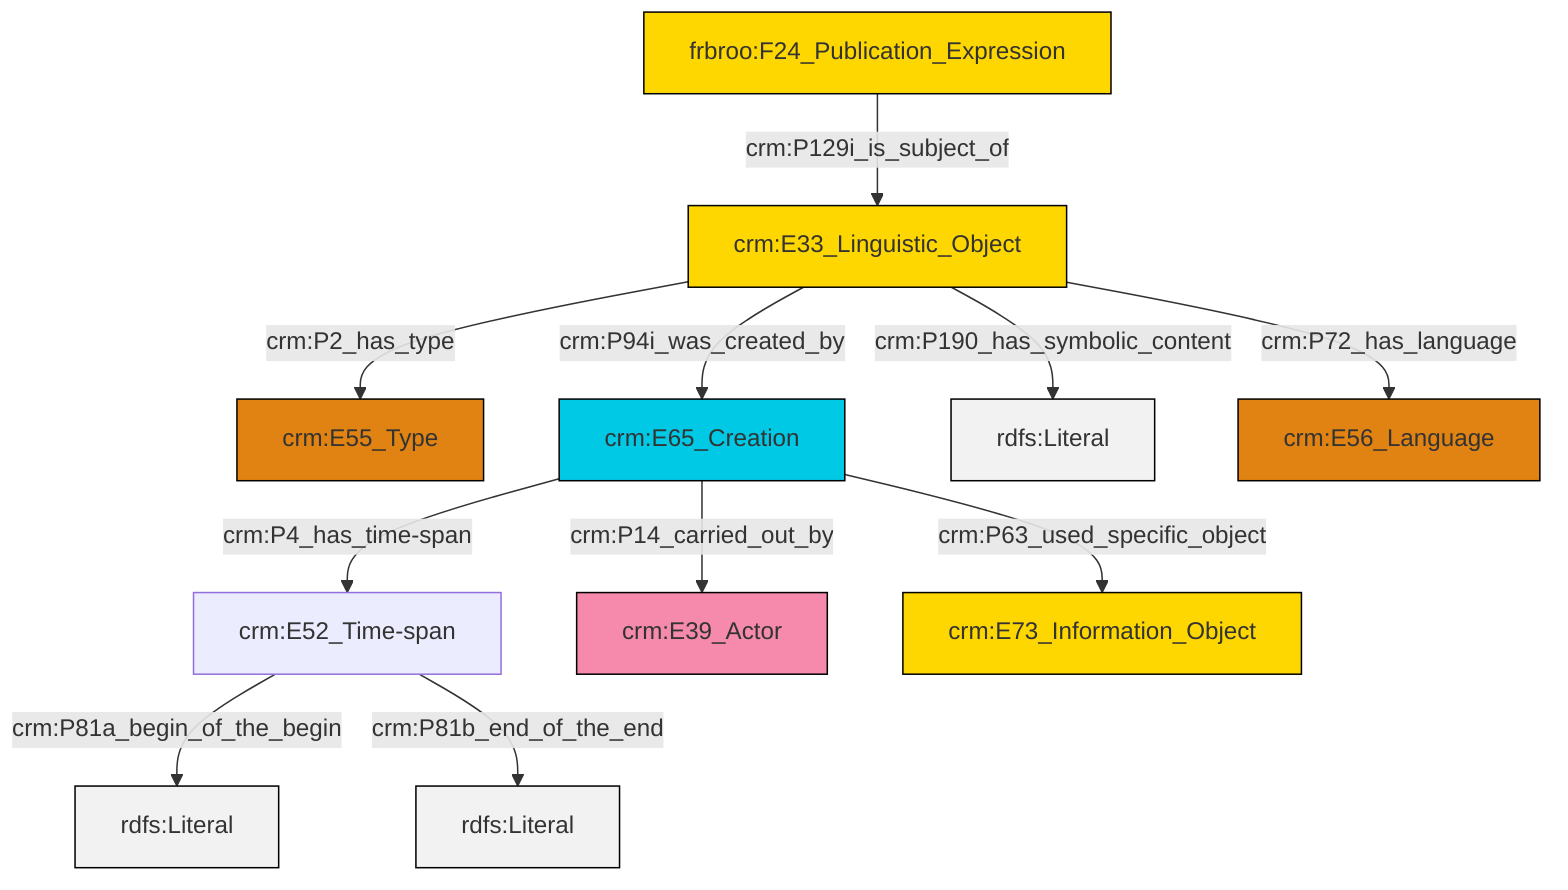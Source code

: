 graph TD
classDef Literal fill:#f2f2f2,stroke:#000000;
classDef CRM_Entity fill:#FFFFFF,stroke:#000000;
classDef Temporal_Entity fill:#00C9E6, stroke:#000000;
classDef Type fill:#E18312, stroke:#000000;
classDef Time-Span fill:#2C9C91, stroke:#000000;
classDef Appellation fill:#FFEB7F, stroke:#000000;
classDef Place fill:#008836, stroke:#000000;
classDef Persistent_Item fill:#B266B2, stroke:#000000;
classDef Conceptual_Object fill:#FFD700, stroke:#000000;
classDef Physical_Thing fill:#D2B48C, stroke:#000000;
classDef Actor fill:#f58aad, stroke:#000000;
classDef PC_Classes fill:#4ce600, stroke:#000000;
classDef Multi fill:#cccccc,stroke:#000000;

0["frbroo:F24_Publication_Expression"]:::Conceptual_Object -->|crm:P129i_is_subject_of| 1["crm:E33_Linguistic_Object"]:::Conceptual_Object
3["crm:E52_Time-span"]:::Default -->|crm:P81a_begin_of_the_begin| 4[rdfs:Literal]:::Literal
1["crm:E33_Linguistic_Object"]:::Conceptual_Object -->|crm:P2_has_type| 5["crm:E55_Type"]:::Type
1["crm:E33_Linguistic_Object"]:::Conceptual_Object -->|crm:P94i_was_created_by| 6["crm:E65_Creation"]:::Temporal_Entity
1["crm:E33_Linguistic_Object"]:::Conceptual_Object -->|crm:P190_has_symbolic_content| 13[rdfs:Literal]:::Literal
3["crm:E52_Time-span"]:::Default -->|crm:P81b_end_of_the_end| 16[rdfs:Literal]:::Literal
6["crm:E65_Creation"]:::Temporal_Entity -->|crm:P63_used_specific_object| 10["crm:E73_Information_Object"]:::Conceptual_Object
1["crm:E33_Linguistic_Object"]:::Conceptual_Object -->|crm:P72_has_language| 14["crm:E56_Language"]:::Type
6["crm:E65_Creation"]:::Temporal_Entity -->|crm:P14_carried_out_by| 8["crm:E39_Actor"]:::Actor
6["crm:E65_Creation"]:::Temporal_Entity -->|crm:P4_has_time-span| 3["crm:E52_Time-span"]:::Default